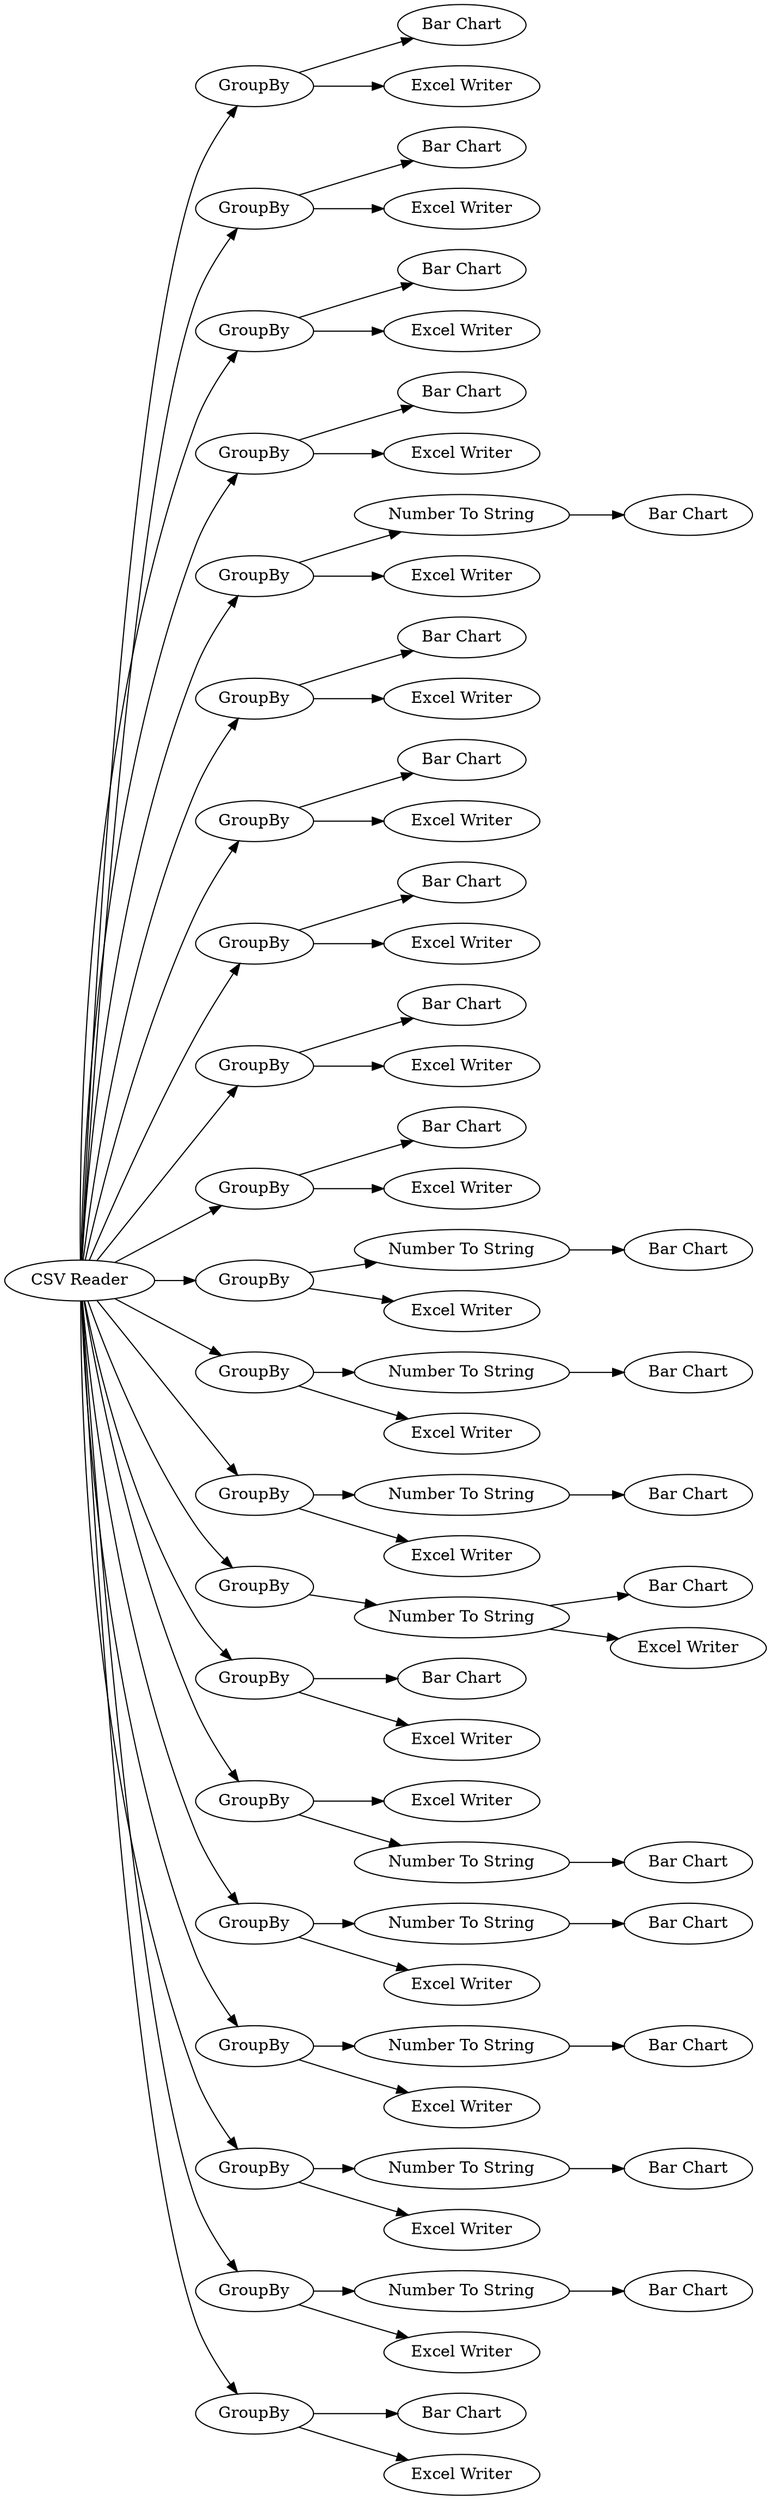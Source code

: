 digraph {
	2 [label="CSV Reader"]
	3 [label=GroupBy]
	4 [label=GroupBy]
	5 [label=GroupBy]
	6 [label=GroupBy]
	7 [label=GroupBy]
	8 [label=GroupBy]
	9 [label=GroupBy]
	10 [label=GroupBy]
	11 [label=GroupBy]
	12 [label=GroupBy]
	13 [label=GroupBy]
	14 [label=GroupBy]
	15 [label=GroupBy]
	16 [label=GroupBy]
	17 [label=GroupBy]
	18 [label="Bar Chart"]
	19 [label="Bar Chart"]
	20 [label="Bar Chart"]
	21 [label="Bar Chart"]
	22 [label="Number To String"]
	23 [label="Bar Chart"]
	24 [label="Bar Chart"]
	25 [label="Bar Chart"]
	26 [label="Number To String"]
	27 [label="Bar Chart"]
	28 [label="Number To String"]
	29 [label="Number To String"]
	30 [label="Bar Chart"]
	31 [label="Bar Chart"]
	32 [label="Bar Chart"]
	33 [label="Bar Chart"]
	34 [label="Bar Chart"]
	35 [label="Bar Chart"]
	36 [label="Bar Chart"]
	37 [label="Number To String"]
	38 [label=GroupBy]
	39 [label=GroupBy]
	40 [label=GroupBy]
	41 [label=GroupBy]
	42 [label=GroupBy]
	43 [label=GroupBy]
	44 [label="Bar Chart"]
	45 [label="Bar Chart"]
	46 [label="Bar Chart"]
	47 [label="Bar Chart"]
	48 [label="Bar Chart"]
	49 [label="Bar Chart"]
	50 [label="Number To String"]
	51 [label="Number To String"]
	52 [label="Number To String"]
	53 [label="Number To String"]
	54 [label="Excel Writer"]
	55 [label="Excel Writer"]
	56 [label="Excel Writer"]
	57 [label="Excel Writer"]
	58 [label="Excel Writer"]
	59 [label="Excel Writer"]
	60 [label="Excel Writer"]
	61 [label="Excel Writer"]
	62 [label="Excel Writer"]
	63 [label="Excel Writer"]
	64 [label="Excel Writer"]
	65 [label="Excel Writer"]
	66 [label="Excel Writer"]
	67 [label="Excel Writer"]
	68 [label="Excel Writer"]
	69 [label="Excel Writer"]
	70 [label="Excel Writer"]
	71 [label="Excel Writer"]
	72 [label="Excel Writer"]
	73 [label="Excel Writer"]
	74 [label="Excel Writer"]
	75 [label="Number To String"]
	2 -> 3
	2 -> 4
	2 -> 5
	2 -> 6
	2 -> 7
	2 -> 8
	2 -> 9
	2 -> 10
	2 -> 11
	2 -> 12
	2 -> 13
	2 -> 14
	2 -> 15
	2 -> 16
	2 -> 17
	2 -> 38
	2 -> 39
	2 -> 40
	2 -> 41
	2 -> 42
	2 -> 43
	3 -> 19
	3 -> 60
	4 -> 18
	4 -> 59
	5 -> 20
	5 -> 61
	6 -> 31
	6 -> 62
	7 -> 22
	7 -> 63
	8 -> 23
	8 -> 64
	9 -> 24
	9 -> 65
	10 -> 36
	10 -> 58
	11 -> 35
	11 -> 57
	12 -> 34
	12 -> 56
	13 -> 26
	13 -> 66
	14 -> 28
	14 -> 67
	15 -> 29
	15 -> 68
	16 -> 37
	17 -> 32
	17 -> 54
	22 -> 21
	26 -> 25
	28 -> 27
	29 -> 30
	37 -> 33
	37 -> 55
	38 -> 69
	38 -> 75
	39 -> 50
	39 -> 70
	40 -> 51
	40 -> 71
	41 -> 52
	41 -> 72
	42 -> 53
	42 -> 73
	43 -> 47
	43 -> 74
	50 -> 45
	51 -> 46
	52 -> 49
	53 -> 48
	75 -> 44
	rankdir=LR
}

